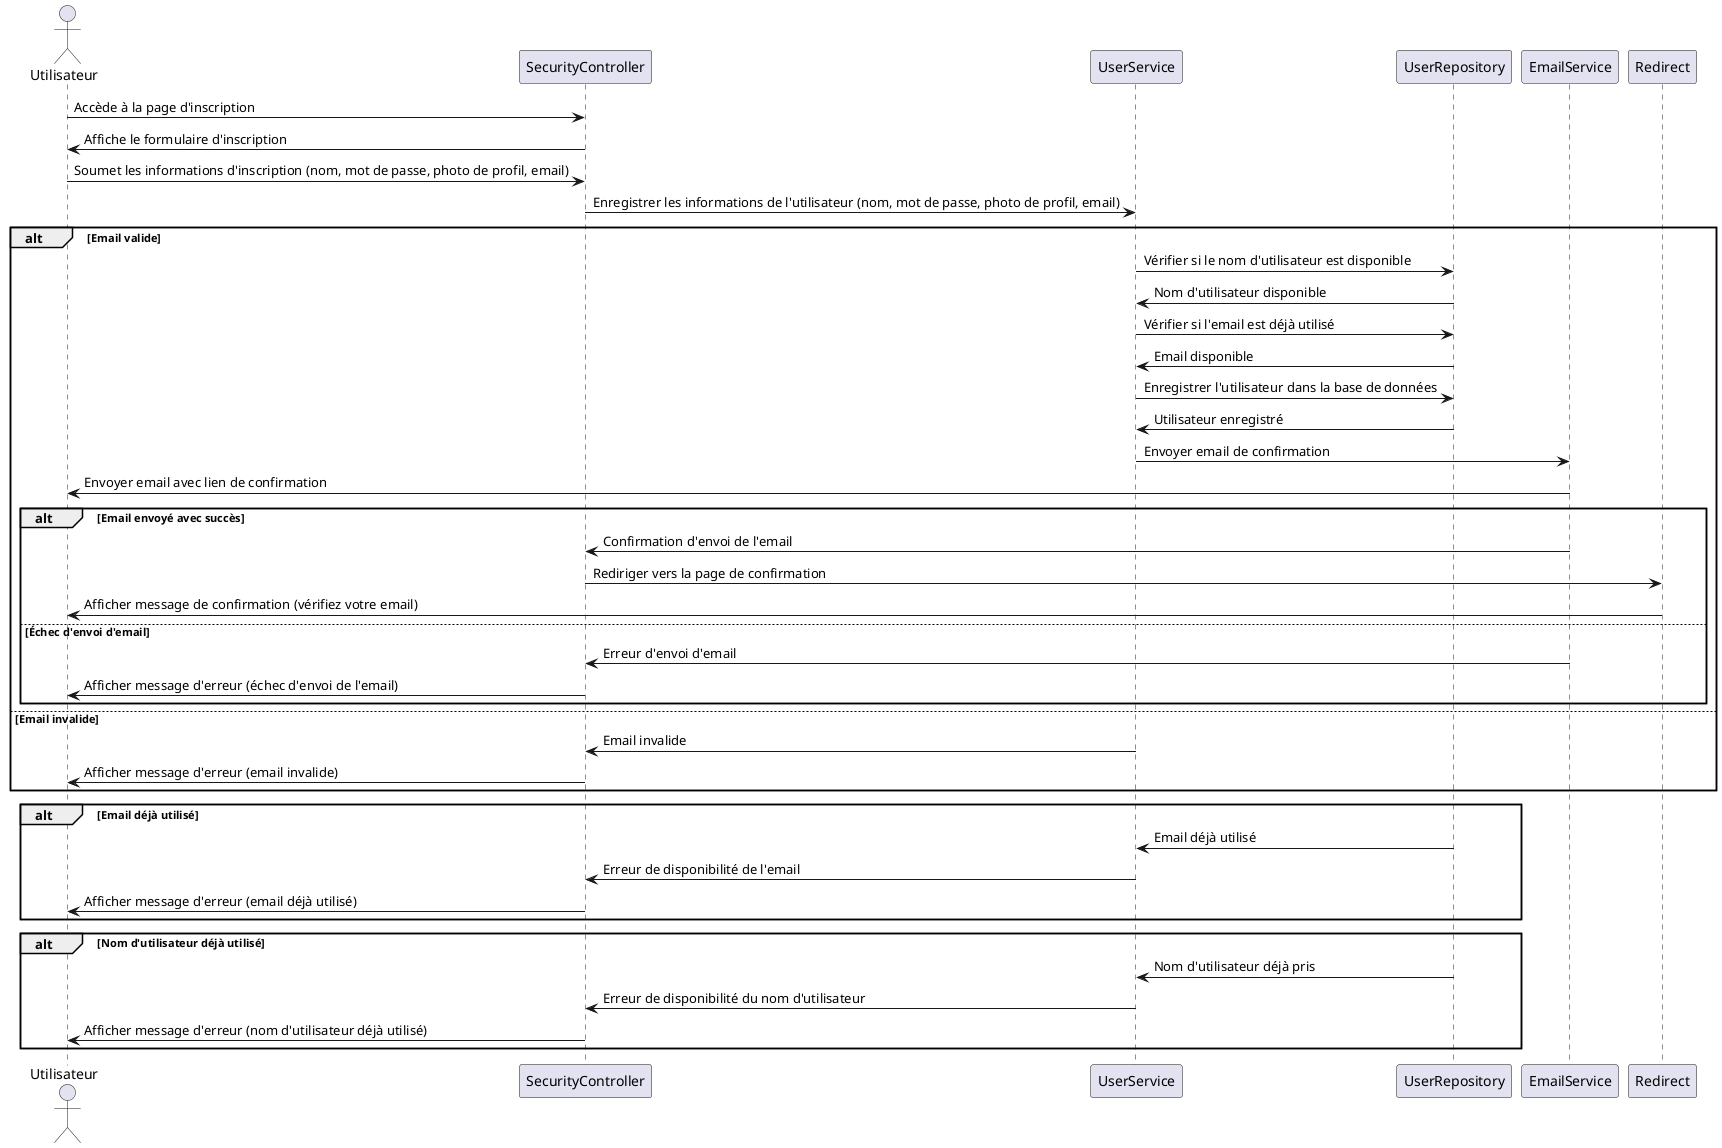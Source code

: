 @startuml
actor Utilisateur

participant "SecurityController" as Controleur
participant "UserService" as ServiceUtilisateur
participant "UserRepository" as Repo
participant "EmailService" as ServiceEmail
participant "Redirect" as Redirection

Utilisateur -> Controleur: Accède à la page d'inscription
Controleur -> Utilisateur: Affiche le formulaire d'inscription

Utilisateur -> Controleur: Soumet les informations d'inscription (nom, mot de passe, photo de profil, email)
Controleur -> ServiceUtilisateur: Enregistrer les informations de l'utilisateur (nom, mot de passe, photo de profil, email)

alt Email valide
    ServiceUtilisateur -> Repo: Vérifier si le nom d'utilisateur est disponible
    Repo -> ServiceUtilisateur: Nom d'utilisateur disponible
    ServiceUtilisateur -> Repo: Vérifier si l'email est déjà utilisé
    Repo -> ServiceUtilisateur: Email disponible
    ServiceUtilisateur -> Repo: Enregistrer l'utilisateur dans la base de données
    Repo -> ServiceUtilisateur: Utilisateur enregistré
    ServiceUtilisateur -> ServiceEmail: Envoyer email de confirmation
    ServiceEmail -> Utilisateur: Envoyer email avec lien de confirmation

    alt Email envoyé avec succès
        ServiceEmail -> Controleur: Confirmation d'envoi de l'email
        Controleur -> Redirection: Rediriger vers la page de confirmation
        Redirection -> Utilisateur: Afficher message de confirmation (vérifiez votre email)
    else Échec d'envoi d'email
        ServiceEmail -> Controleur: Erreur d'envoi d'email
        Controleur -> Utilisateur: Afficher message d'erreur (échec d'envoi de l'email)
    end

else Email invalide
    ServiceUtilisateur -> Controleur: Email invalide
    Controleur -> Utilisateur: Afficher message d'erreur (email invalide)
end

alt Email déjà utilisé
    Repo -> ServiceUtilisateur: Email déjà utilisé
    ServiceUtilisateur -> Controleur: Erreur de disponibilité de l'email
    Controleur -> Utilisateur: Afficher message d'erreur (email déjà utilisé)
end

alt Nom d'utilisateur déjà utilisé
    Repo -> ServiceUtilisateur: Nom d'utilisateur déjà pris
    ServiceUtilisateur -> Controleur: Erreur de disponibilité du nom d'utilisateur
    Controleur -> Utilisateur: Afficher message d'erreur (nom d'utilisateur déjà utilisé)
end

@enduml

